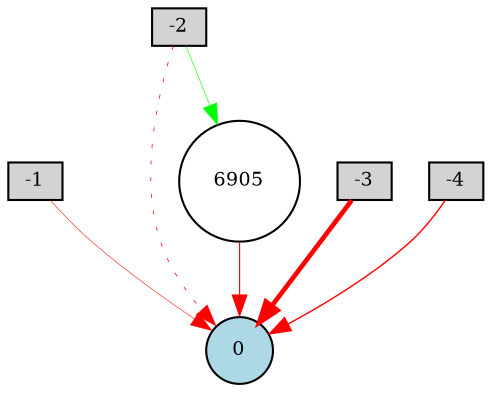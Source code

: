 digraph {
	node [fontsize=9 height=0.2 shape=circle width=0.2]
	-1 [fillcolor=lightgray shape=box style=filled]
	-2 [fillcolor=lightgray shape=box style=filled]
	-3 [fillcolor=lightgray shape=box style=filled]
	-4 [fillcolor=lightgray shape=box style=filled]
	0 [fillcolor=lightblue style=filled]
	6905 [fillcolor=white style=filled]
	6905 -> 0 [color=red penwidth=0.5435854639066774 style=solid]
	-1 -> 0 [color=red penwidth=0.25912452677278264 style=solid]
	-4 -> 0 [color=red penwidth=0.6763986472987726 style=solid]
	-2 -> 6905 [color=green penwidth=0.29543863261178327 style=solid]
	-3 -> 0 [color=red penwidth=2.2517152284603945 style=solid]
	-2 -> 0 [color=red penwidth=0.36777710837185174 style=dotted]
}
